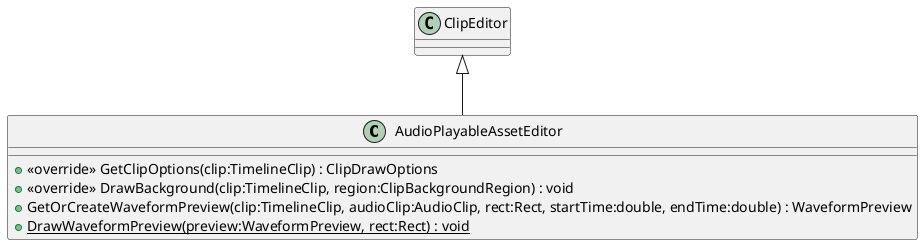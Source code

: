 @startuml
class AudioPlayableAssetEditor {
    + <<override>> GetClipOptions(clip:TimelineClip) : ClipDrawOptions
    + <<override>> DrawBackground(clip:TimelineClip, region:ClipBackgroundRegion) : void
    + GetOrCreateWaveformPreview(clip:TimelineClip, audioClip:AudioClip, rect:Rect, startTime:double, endTime:double) : WaveformPreview
    + {static} DrawWaveformPreview(preview:WaveformPreview, rect:Rect) : void
}
ClipEditor <|-- AudioPlayableAssetEditor
@enduml
